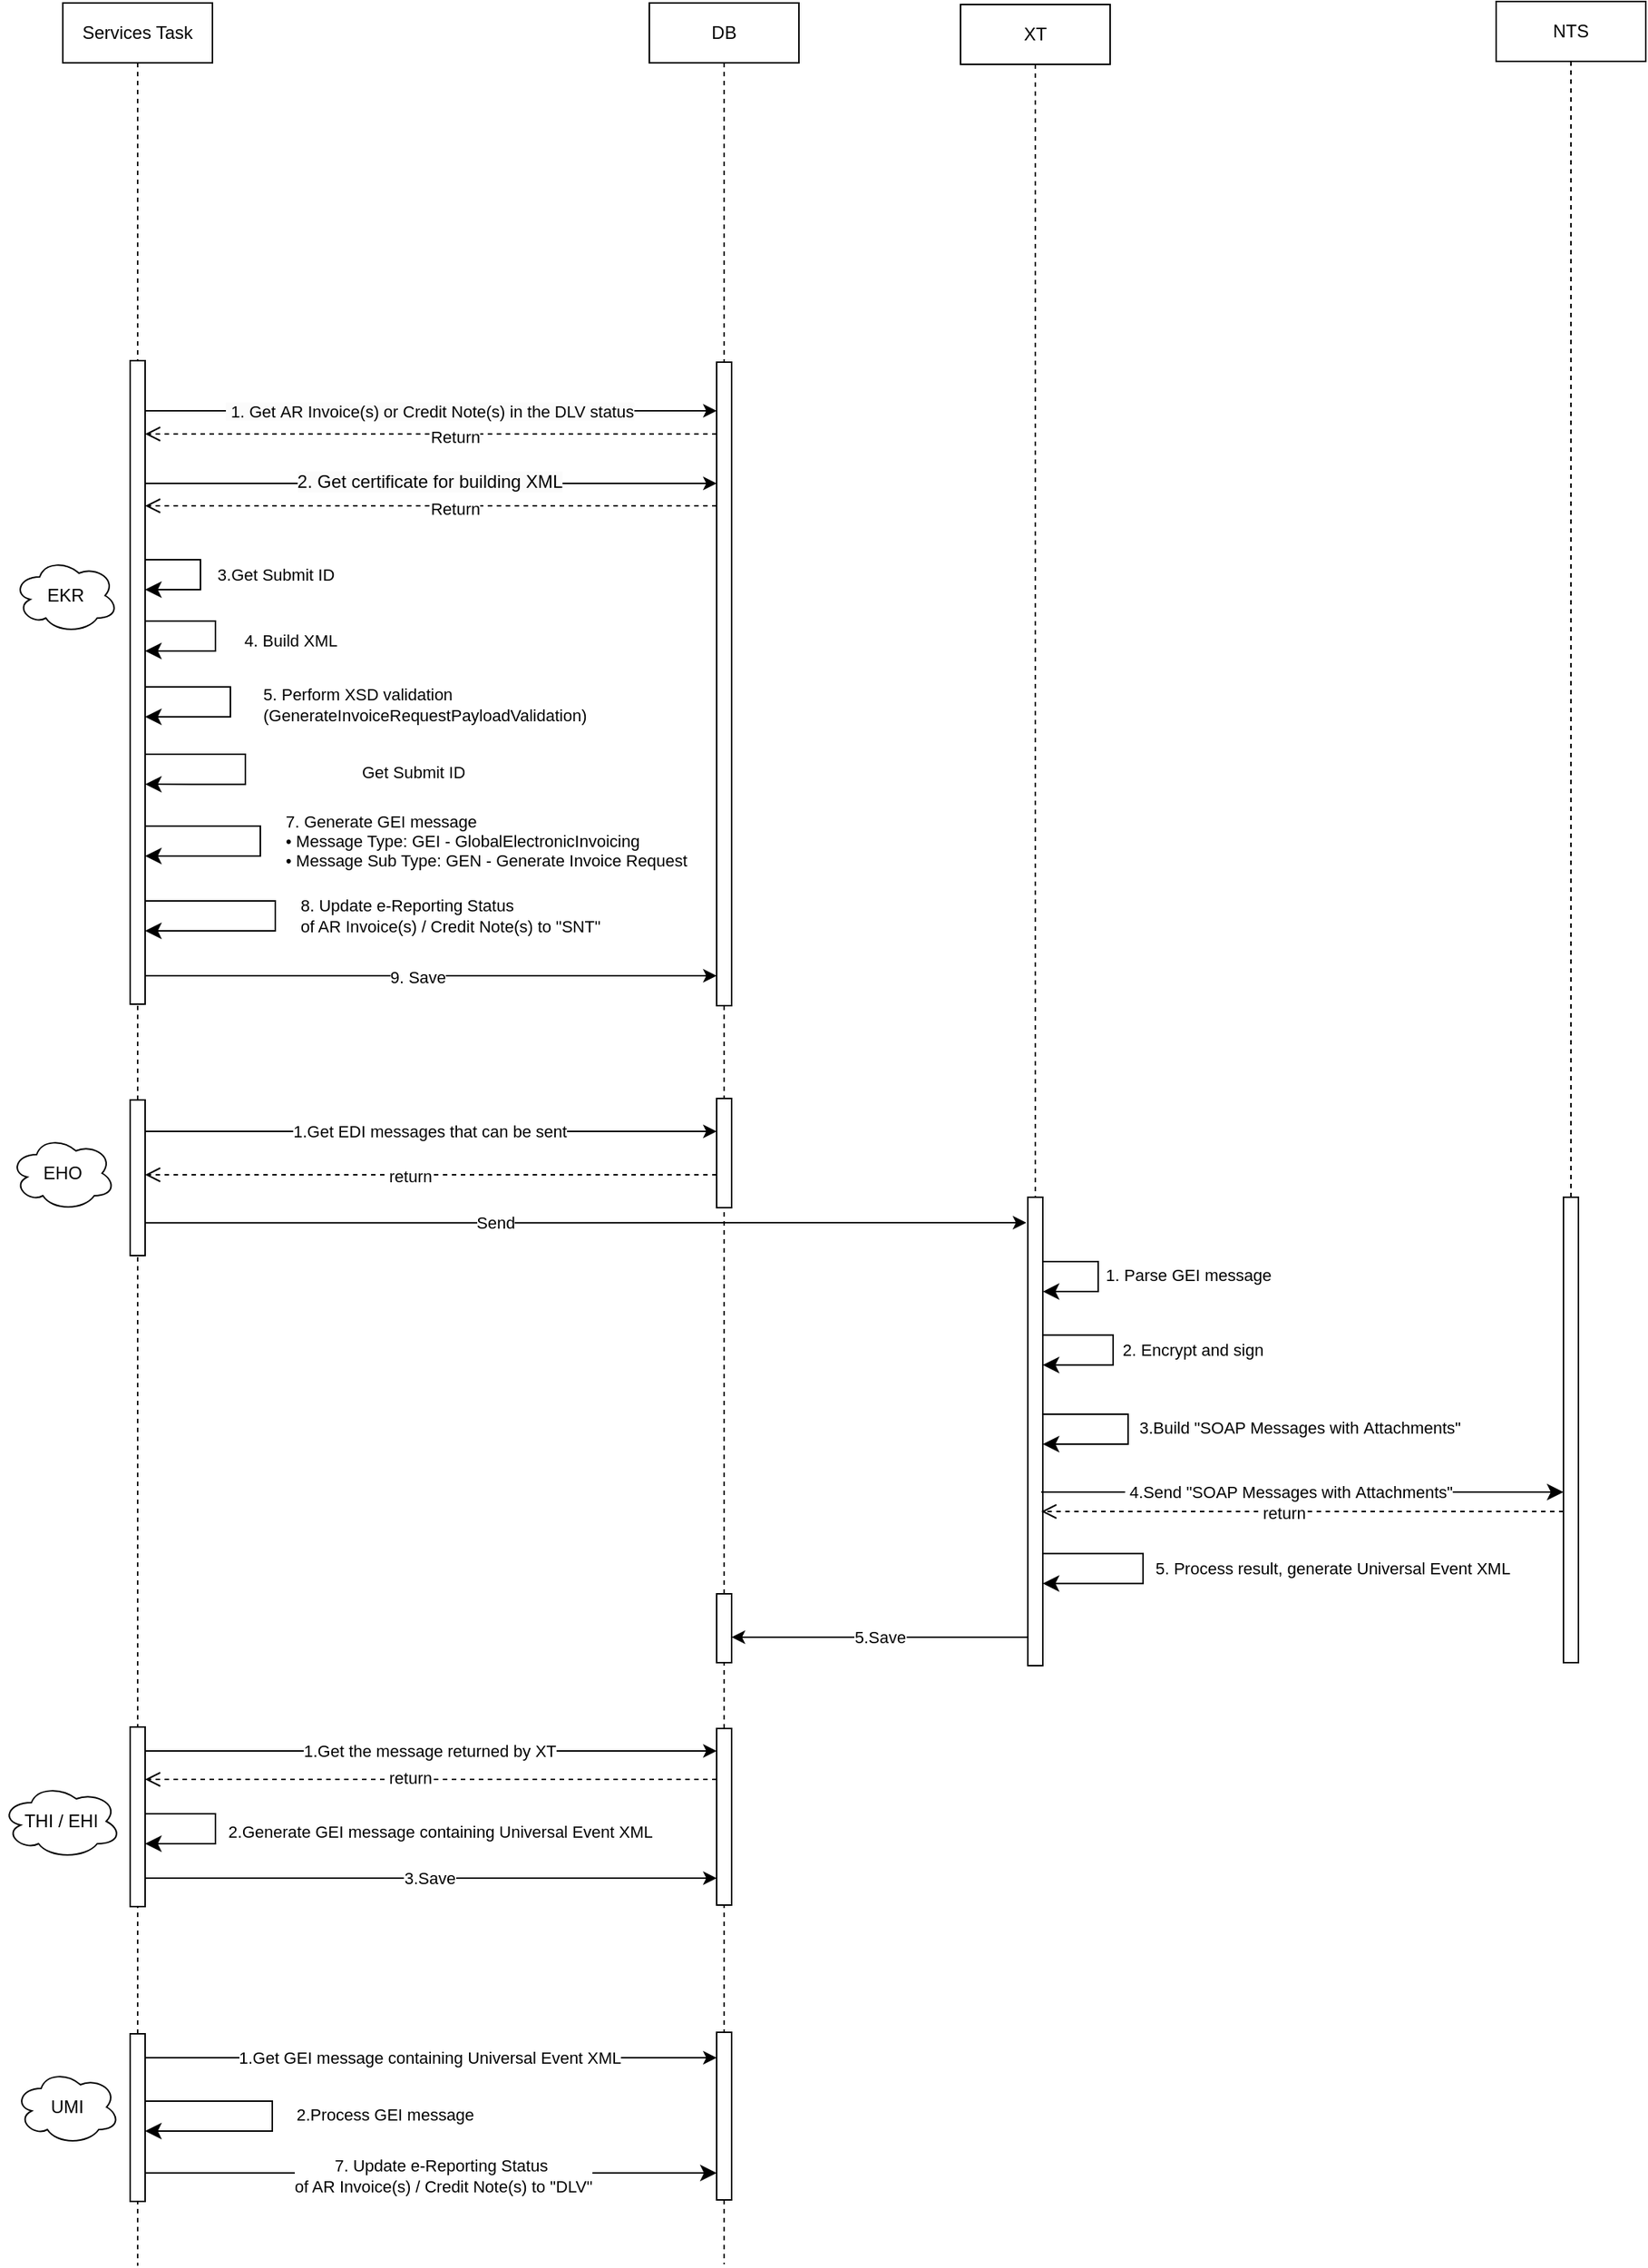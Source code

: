<mxfile version="21.4.0" type="github">
  <diagram name="第 1 页" id="0VNEV3cZI9pgAgIrMwue">
    <mxGraphModel dx="2058" dy="1060" grid="1" gridSize="10" guides="1" tooltips="1" connect="1" arrows="1" fold="1" page="1" pageScale="1" pageWidth="850" pageHeight="1100" math="0" shadow="0">
      <root>
        <mxCell id="0" />
        <mxCell id="1" parent="0" />
        <mxCell id="JGwdCnwKKmSO_XFoEcUz-68" value="" style="edgeStyle=elbowEdgeStyle;rounded=0;orthogonalLoop=1;jettySize=auto;html=1;elbow=vertical;curved=0;" edge="1" parent="1">
          <mxGeometry relative="1" as="geometry">
            <mxPoint x="523.0" y="823.154" as="sourcePoint" />
            <mxPoint x="1112" y="823.154" as="targetPoint" />
          </mxGeometry>
        </mxCell>
        <mxCell id="JGwdCnwKKmSO_XFoEcUz-69" value="Send" style="edgeLabel;html=1;align=center;verticalAlign=middle;resizable=0;points=[];" vertex="1" connectable="0" parent="JGwdCnwKKmSO_XFoEcUz-68">
          <mxGeometry x="-0.208" relative="1" as="geometry">
            <mxPoint as="offset" />
          </mxGeometry>
        </mxCell>
        <mxCell id="JGwdCnwKKmSO_XFoEcUz-70" value="Services Task" style="shape=umlLifeline;perimeter=lifelinePerimeter;whiteSpace=wrap;html=1;container=0;dropTarget=0;collapsible=0;recursiveResize=0;outlineConnect=0;portConstraint=eastwest;newEdgeStyle={&quot;edgeStyle&quot;:&quot;elbowEdgeStyle&quot;,&quot;elbow&quot;:&quot;vertical&quot;,&quot;curved&quot;:0,&quot;rounded&quot;:0};" vertex="1" parent="1">
          <mxGeometry x="468" y="8" width="100" height="1512" as="geometry" />
        </mxCell>
        <mxCell id="JGwdCnwKKmSO_XFoEcUz-71" value="" style="html=1;points=[];perimeter=orthogonalPerimeter;outlineConnect=0;targetShapes=umlLifeline;portConstraint=eastwest;newEdgeStyle={&quot;edgeStyle&quot;:&quot;elbowEdgeStyle&quot;,&quot;elbow&quot;:&quot;vertical&quot;,&quot;curved&quot;:0,&quot;rounded&quot;:0};" vertex="1" parent="JGwdCnwKKmSO_XFoEcUz-70">
          <mxGeometry x="45" y="239" width="10" height="430" as="geometry" />
        </mxCell>
        <mxCell id="JGwdCnwKKmSO_XFoEcUz-72" value="" style="html=1;points=[];perimeter=orthogonalPerimeter;outlineConnect=0;targetShapes=umlLifeline;portConstraint=eastwest;newEdgeStyle={&quot;edgeStyle&quot;:&quot;elbowEdgeStyle&quot;,&quot;elbow&quot;:&quot;vertical&quot;,&quot;curved&quot;:0,&quot;rounded&quot;:0};" vertex="1" parent="JGwdCnwKKmSO_XFoEcUz-70">
          <mxGeometry x="45" y="733" width="10" height="104" as="geometry" />
        </mxCell>
        <mxCell id="JGwdCnwKKmSO_XFoEcUz-73" value="" style="html=1;points=[];perimeter=orthogonalPerimeter;outlineConnect=0;targetShapes=umlLifeline;portConstraint=eastwest;newEdgeStyle={&quot;edgeStyle&quot;:&quot;elbowEdgeStyle&quot;,&quot;elbow&quot;:&quot;vertical&quot;,&quot;curved&quot;:0,&quot;rounded&quot;:0};" vertex="1" parent="JGwdCnwKKmSO_XFoEcUz-70">
          <mxGeometry x="45" y="1152" width="10" height="120" as="geometry" />
        </mxCell>
        <mxCell id="JGwdCnwKKmSO_XFoEcUz-74" value="" style="html=1;points=[];perimeter=orthogonalPerimeter;outlineConnect=0;targetShapes=umlLifeline;portConstraint=eastwest;newEdgeStyle={&quot;edgeStyle&quot;:&quot;elbowEdgeStyle&quot;,&quot;elbow&quot;:&quot;vertical&quot;,&quot;curved&quot;:0,&quot;rounded&quot;:0};" vertex="1" parent="JGwdCnwKKmSO_XFoEcUz-70">
          <mxGeometry x="45" y="1357" width="10" height="112" as="geometry" />
        </mxCell>
        <mxCell id="JGwdCnwKKmSO_XFoEcUz-75" value="4. Build&amp;nbsp;XML" style="edgeStyle=segmentEdgeStyle;endArrow=classic;html=1;curved=0;rounded=0;endSize=8;startSize=8;" edge="1" parent="JGwdCnwKKmSO_XFoEcUz-70">
          <mxGeometry x="0.047" y="50" width="50" height="50" relative="1" as="geometry">
            <mxPoint x="55" y="413" as="sourcePoint" />
            <mxPoint x="55" y="433" as="targetPoint" />
            <Array as="points">
              <mxPoint x="102" y="413" />
              <mxPoint x="102" y="433" />
            </Array>
            <mxPoint as="offset" />
          </mxGeometry>
        </mxCell>
        <mxCell id="JGwdCnwKKmSO_XFoEcUz-76" value="&lt;span style=&quot;color: rgb(0, 0, 0); font-family: Helvetica; font-size: 11px; font-style: normal; font-variant-ligatures: normal; font-variant-caps: normal; font-weight: 400; letter-spacing: normal; orphans: 2; text-align: center; text-indent: 0px; text-transform: none; widows: 2; word-spacing: 0px; -webkit-text-stroke-width: 0px; background-color: rgb(255, 255, 255); text-decoration-thickness: initial; text-decoration-style: initial; text-decoration-color: initial; float: none; display: inline !important;&quot;&gt;3.&lt;/span&gt;Get Submit ID" style="edgeStyle=segmentEdgeStyle;endArrow=classic;html=1;curved=0;rounded=0;endSize=8;startSize=8;" edge="1" parent="JGwdCnwKKmSO_XFoEcUz-70">
          <mxGeometry y="50" width="50" height="50" relative="1" as="geometry">
            <mxPoint x="55" y="372" as="sourcePoint" />
            <mxPoint x="55" y="392" as="targetPoint" />
            <Array as="points">
              <mxPoint x="92" y="372" />
              <mxPoint x="92" y="392" />
            </Array>
            <mxPoint as="offset" />
          </mxGeometry>
        </mxCell>
        <mxCell id="JGwdCnwKKmSO_XFoEcUz-77" value="5. Perform XSD validation&lt;br&gt;(GenerateInvoiceRequestPayloadValidation)" style="edgeStyle=segmentEdgeStyle;endArrow=classic;html=1;curved=0;rounded=0;endSize=8;startSize=8;align=left;" edge="1" parent="JGwdCnwKKmSO_XFoEcUz-70">
          <mxGeometry x="0.045" y="20" width="50" height="50" relative="1" as="geometry">
            <mxPoint x="55" y="457" as="sourcePoint" />
            <mxPoint x="55" y="477" as="targetPoint" />
            <Array as="points">
              <mxPoint x="112" y="457" />
              <mxPoint x="112" y="477" />
            </Array>
            <mxPoint y="-1" as="offset" />
          </mxGeometry>
        </mxCell>
        <mxCell id="JGwdCnwKKmSO_XFoEcUz-78" value="2.Process GEI message" style="edgeStyle=segmentEdgeStyle;endArrow=classic;html=1;curved=0;rounded=0;endSize=8;startSize=8;exitX=1;exitY=0.163;exitDx=0;exitDy=0;exitPerimeter=0;" edge="1" parent="JGwdCnwKKmSO_XFoEcUz-70">
          <mxGeometry x="0.037" y="75" width="50" height="50" relative="1" as="geometry">
            <mxPoint x="55" y="1409.3" as="sourcePoint" />
            <mxPoint x="55" y="1422.0" as="targetPoint" />
            <Array as="points">
              <mxPoint x="140" y="1402" />
              <mxPoint x="140" y="1422" />
            </Array>
            <mxPoint y="-1" as="offset" />
          </mxGeometry>
        </mxCell>
        <mxCell id="JGwdCnwKKmSO_XFoEcUz-79" value="2.Generate GEI message containing&amp;nbsp;Universal Event XML" style="edgeStyle=segmentEdgeStyle;endArrow=classic;html=1;curved=0;rounded=0;endSize=8;startSize=8;" edge="1" parent="JGwdCnwKKmSO_XFoEcUz-70">
          <mxGeometry x="0.035" y="150" width="50" height="50" relative="1" as="geometry">
            <mxPoint x="55" y="1210.0" as="sourcePoint" />
            <mxPoint x="55" y="1230.0" as="targetPoint" />
            <Array as="points">
              <mxPoint x="102" y="1210" />
              <mxPoint x="102" y="1230" />
            </Array>
            <mxPoint as="offset" />
          </mxGeometry>
        </mxCell>
        <mxCell id="JGwdCnwKKmSO_XFoEcUz-80" value="Get Submit ID" style="edgeStyle=segmentEdgeStyle;endArrow=classic;html=1;curved=0;rounded=0;endSize=8;startSize=8;" edge="1" parent="JGwdCnwKKmSO_XFoEcUz-70">
          <mxGeometry x="0.028" y="112" width="50" height="50" relative="1" as="geometry">
            <mxPoint x="55" y="502" as="sourcePoint" />
            <mxPoint x="55" y="522.053" as="targetPoint" />
            <Array as="points">
              <mxPoint x="122" y="502" />
              <mxPoint x="122" y="522" />
            </Array>
            <mxPoint as="offset" />
          </mxGeometry>
        </mxCell>
        <mxCell id="JGwdCnwKKmSO_XFoEcUz-81" value="7.&amp;nbsp;Generate GEI message&lt;div style=&quot;border-color: var(--border-color);&quot;&gt;• Message Type: GEI - GlobalElectronicInvoicing&lt;/div&gt;&lt;div style=&quot;border-color: var(--border-color);&quot;&gt;• Message Sub Type: GEN - Generate Invoice Request&lt;/div&gt;" style="edgeStyle=segmentEdgeStyle;endArrow=classic;html=1;curved=0;rounded=0;endSize=8;startSize=8;align=left;" edge="1" parent="JGwdCnwKKmSO_XFoEcUz-70">
          <mxGeometry x="-0.001" y="15" width="50" height="50" relative="1" as="geometry">
            <mxPoint x="55" y="550" as="sourcePoint" />
            <mxPoint x="55" y="570" as="targetPoint" />
            <Array as="points">
              <mxPoint x="132" y="550" />
              <mxPoint x="132" y="570" />
            </Array>
            <mxPoint as="offset" />
          </mxGeometry>
        </mxCell>
        <mxCell id="JGwdCnwKKmSO_XFoEcUz-82" value="8. Update e-Reporting Status&amp;nbsp;&lt;br&gt;&lt;span style=&quot;text-align: center;&quot;&gt;of AR Invoice(s) / Credit Note(s)&amp;nbsp;&lt;/span&gt;&lt;span style=&quot;text-align: center;&quot;&gt;to &quot;SNT&quot;&lt;/span&gt;" style="edgeStyle=segmentEdgeStyle;endArrow=classic;html=1;curved=0;rounded=0;endSize=8;startSize=8;align=left;" edge="1" parent="JGwdCnwKKmSO_XFoEcUz-70">
          <mxGeometry x="-0.001" y="15" width="50" height="50" relative="1" as="geometry">
            <mxPoint x="55" y="600" as="sourcePoint" />
            <mxPoint x="55" y="620" as="targetPoint" />
            <Array as="points">
              <mxPoint x="142" y="600" />
              <mxPoint x="142" y="620" />
            </Array>
            <mxPoint as="offset" />
          </mxGeometry>
        </mxCell>
        <mxCell id="JGwdCnwKKmSO_XFoEcUz-86" value="DB" style="shape=umlLifeline;perimeter=lifelinePerimeter;whiteSpace=wrap;html=1;container=0;dropTarget=0;collapsible=0;recursiveResize=0;outlineConnect=0;portConstraint=eastwest;newEdgeStyle={&quot;edgeStyle&quot;:&quot;elbowEdgeStyle&quot;,&quot;elbow&quot;:&quot;vertical&quot;,&quot;curved&quot;:0,&quot;rounded&quot;:0};" vertex="1" parent="1">
          <mxGeometry x="860" y="8" width="100" height="1511" as="geometry" />
        </mxCell>
        <mxCell id="JGwdCnwKKmSO_XFoEcUz-88" value="" style="html=1;points=[];perimeter=orthogonalPerimeter;outlineConnect=0;targetShapes=umlLifeline;portConstraint=eastwest;newEdgeStyle={&quot;edgeStyle&quot;:&quot;elbowEdgeStyle&quot;,&quot;elbow&quot;:&quot;vertical&quot;,&quot;curved&quot;:0,&quot;rounded&quot;:0};" vertex="1" parent="JGwdCnwKKmSO_XFoEcUz-86">
          <mxGeometry x="45" y="732" width="10" height="73" as="geometry" />
        </mxCell>
        <mxCell id="JGwdCnwKKmSO_XFoEcUz-89" value="" style="html=1;points=[];perimeter=orthogonalPerimeter;outlineConnect=0;targetShapes=umlLifeline;portConstraint=eastwest;newEdgeStyle={&quot;edgeStyle&quot;:&quot;elbowEdgeStyle&quot;,&quot;elbow&quot;:&quot;vertical&quot;,&quot;curved&quot;:0,&quot;rounded&quot;:0};" vertex="1" parent="JGwdCnwKKmSO_XFoEcUz-86">
          <mxGeometry x="45" y="1153" width="10" height="118" as="geometry" />
        </mxCell>
        <mxCell id="JGwdCnwKKmSO_XFoEcUz-90" value="" style="html=1;points=[];perimeter=orthogonalPerimeter;outlineConnect=0;targetShapes=umlLifeline;portConstraint=eastwest;newEdgeStyle={&quot;edgeStyle&quot;:&quot;elbowEdgeStyle&quot;,&quot;elbow&quot;:&quot;vertical&quot;,&quot;curved&quot;:0,&quot;rounded&quot;:0};" vertex="1" parent="JGwdCnwKKmSO_XFoEcUz-86">
          <mxGeometry x="45" y="1356" width="10" height="112" as="geometry" />
        </mxCell>
        <mxCell id="JGwdCnwKKmSO_XFoEcUz-91" value="" style="html=1;points=[];perimeter=orthogonalPerimeter;outlineConnect=0;targetShapes=umlLifeline;portConstraint=eastwest;newEdgeStyle={&quot;edgeStyle&quot;:&quot;elbowEdgeStyle&quot;,&quot;elbow&quot;:&quot;vertical&quot;,&quot;curved&quot;:0,&quot;rounded&quot;:0};" vertex="1" parent="JGwdCnwKKmSO_XFoEcUz-86">
          <mxGeometry x="45" y="1063" width="10" height="46" as="geometry" />
        </mxCell>
        <mxCell id="JGwdCnwKKmSO_XFoEcUz-92" value="" style="html=1;points=[];perimeter=orthogonalPerimeter;outlineConnect=0;targetShapes=umlLifeline;portConstraint=eastwest;newEdgeStyle={&quot;edgeStyle&quot;:&quot;elbowEdgeStyle&quot;,&quot;elbow&quot;:&quot;vertical&quot;,&quot;curved&quot;:0,&quot;rounded&quot;:0};" vertex="1" parent="JGwdCnwKKmSO_XFoEcUz-86">
          <mxGeometry x="45" y="240" width="10" height="430" as="geometry" />
        </mxCell>
        <mxCell id="JGwdCnwKKmSO_XFoEcUz-93" value="NTS" style="shape=umlLifeline;perimeter=lifelinePerimeter;whiteSpace=wrap;html=1;container=0;dropTarget=0;collapsible=0;recursiveResize=0;outlineConnect=0;portConstraint=eastwest;newEdgeStyle={&quot;edgeStyle&quot;:&quot;elbowEdgeStyle&quot;,&quot;elbow&quot;:&quot;vertical&quot;,&quot;curved&quot;:0,&quot;rounded&quot;:0};" vertex="1" parent="1">
          <mxGeometry x="1426" y="7" width="100" height="1110" as="geometry" />
        </mxCell>
        <mxCell id="JGwdCnwKKmSO_XFoEcUz-94" value="" style="html=1;points=[];perimeter=orthogonalPerimeter;outlineConnect=0;targetShapes=umlLifeline;portConstraint=eastwest;newEdgeStyle={&quot;edgeStyle&quot;:&quot;elbowEdgeStyle&quot;,&quot;elbow&quot;:&quot;vertical&quot;,&quot;curved&quot;:0,&quot;rounded&quot;:0};" vertex="1" parent="JGwdCnwKKmSO_XFoEcUz-93">
          <mxGeometry x="45" y="799" width="10" height="311" as="geometry" />
        </mxCell>
        <mxCell id="JGwdCnwKKmSO_XFoEcUz-95" value="XT" style="shape=umlLifeline;perimeter=lifelinePerimeter;whiteSpace=wrap;html=1;container=0;dropTarget=0;collapsible=0;recursiveResize=0;outlineConnect=0;portConstraint=eastwest;newEdgeStyle={&quot;edgeStyle&quot;:&quot;elbowEdgeStyle&quot;,&quot;elbow&quot;:&quot;vertical&quot;,&quot;curved&quot;:0,&quot;rounded&quot;:0};" vertex="1" parent="1">
          <mxGeometry x="1068" y="9" width="100" height="1110" as="geometry" />
        </mxCell>
        <mxCell id="JGwdCnwKKmSO_XFoEcUz-96" value="" style="html=1;points=[];perimeter=orthogonalPerimeter;outlineConnect=0;targetShapes=umlLifeline;portConstraint=eastwest;newEdgeStyle={&quot;edgeStyle&quot;:&quot;elbowEdgeStyle&quot;,&quot;elbow&quot;:&quot;vertical&quot;,&quot;curved&quot;:0,&quot;rounded&quot;:0};" vertex="1" parent="JGwdCnwKKmSO_XFoEcUz-95">
          <mxGeometry x="45" y="797" width="10" height="313" as="geometry" />
        </mxCell>
        <mxCell id="JGwdCnwKKmSO_XFoEcUz-97" value="2. Encrypt and sign" style="edgeStyle=segmentEdgeStyle;endArrow=classic;html=1;curved=0;rounded=0;endSize=8;startSize=8;" edge="1" parent="JGwdCnwKKmSO_XFoEcUz-95">
          <mxGeometry y="53" width="50" height="50" relative="1" as="geometry">
            <mxPoint x="55" y="889.077" as="sourcePoint" />
            <mxPoint x="55" y="909.077" as="targetPoint" />
            <Array as="points">
              <mxPoint x="102" y="889" />
              <mxPoint x="102" y="909" />
            </Array>
            <mxPoint as="offset" />
          </mxGeometry>
        </mxCell>
        <mxCell id="JGwdCnwKKmSO_XFoEcUz-98" value="&amp;nbsp;3.Build &quot;SOAP Messages with&amp;nbsp;Attachments&quot;" style="edgeStyle=segmentEdgeStyle;endArrow=classic;html=1;curved=0;rounded=0;endSize=8;startSize=8;" edge="1" parent="JGwdCnwKKmSO_XFoEcUz-95">
          <mxGeometry x="-0.023" y="113" width="50" height="50" relative="1" as="geometry">
            <mxPoint x="55" y="942" as="sourcePoint" />
            <mxPoint x="55" y="962" as="targetPoint" />
            <Array as="points">
              <mxPoint x="112" y="942" />
              <mxPoint x="112" y="962" />
            </Array>
            <mxPoint as="offset" />
          </mxGeometry>
        </mxCell>
        <mxCell id="JGwdCnwKKmSO_XFoEcUz-99" value="5. Process result, generate&amp;nbsp;Universal Event XML&amp;nbsp;" style="edgeStyle=segmentEdgeStyle;endArrow=classic;html=1;curved=0;rounded=0;endSize=8;startSize=8;" edge="1" parent="JGwdCnwKKmSO_XFoEcUz-95">
          <mxGeometry x="-0.001" y="128" width="50" height="50" relative="1" as="geometry">
            <mxPoint x="55" y="1035.077" as="sourcePoint" />
            <mxPoint x="55" y="1055.077" as="targetPoint" />
            <Array as="points">
              <mxPoint x="122" y="1035" />
              <mxPoint x="122" y="1055" />
            </Array>
            <mxPoint as="offset" />
          </mxGeometry>
        </mxCell>
        <mxCell id="JGwdCnwKKmSO_XFoEcUz-100" value="1. Parse GEI message" style="edgeStyle=segmentEdgeStyle;endArrow=classic;html=1;curved=0;rounded=0;endSize=8;startSize=8;" edge="1" parent="JGwdCnwKKmSO_XFoEcUz-95">
          <mxGeometry x="-0.021" y="60" width="50" height="50" relative="1" as="geometry">
            <mxPoint x="55.0" y="840.03" as="sourcePoint" />
            <mxPoint x="55.0" y="860.03" as="targetPoint" />
            <Array as="points">
              <mxPoint x="92" y="840" />
              <mxPoint x="92" y="860" />
            </Array>
            <mxPoint as="offset" />
          </mxGeometry>
        </mxCell>
        <mxCell id="JGwdCnwKKmSO_XFoEcUz-105" value="EKR" style="ellipse;shape=cloud;whiteSpace=wrap;html=1;" vertex="1" parent="1">
          <mxGeometry x="435" y="379" width="70" height="50" as="geometry" />
        </mxCell>
        <mxCell id="JGwdCnwKKmSO_XFoEcUz-106" value="EHO" style="ellipse;shape=cloud;whiteSpace=wrap;html=1;" vertex="1" parent="1">
          <mxGeometry x="433" y="765" width="70" height="50" as="geometry" />
        </mxCell>
        <mxCell id="JGwdCnwKKmSO_XFoEcUz-107" value="THI / EHI" style="ellipse;shape=cloud;whiteSpace=wrap;html=1;" vertex="1" parent="1">
          <mxGeometry x="427" y="1198" width="80" height="50" as="geometry" />
        </mxCell>
        <mxCell id="JGwdCnwKKmSO_XFoEcUz-108" value="UMI" style="ellipse;shape=cloud;whiteSpace=wrap;html=1;" vertex="1" parent="1">
          <mxGeometry x="436" y="1389" width="70" height="50" as="geometry" />
        </mxCell>
        <mxCell id="JGwdCnwKKmSO_XFoEcUz-109" value="" style="edgeStyle=elbowEdgeStyle;rounded=0;orthogonalLoop=1;jettySize=auto;html=1;elbow=vertical;curved=0;" edge="1" parent="1">
          <mxGeometry x="0.121" y="10" relative="1" as="geometry">
            <mxPoint x="523" y="329" as="sourcePoint" />
            <mxPoint x="905" y="329" as="targetPoint" />
            <Array as="points">
              <mxPoint x="849" y="329" />
              <mxPoint x="559" y="349" />
              <mxPoint x="819" y="359" />
              <mxPoint x="679" y="379" />
              <mxPoint x="779" y="479" />
              <mxPoint x="819" y="499" />
              <mxPoint x="839" y="409" />
              <mxPoint x="819" y="429" />
              <mxPoint x="854" y="369" />
              <mxPoint x="814" y="359" />
              <mxPoint x="614" y="309" />
              <mxPoint x="644" y="299" />
            </Array>
            <mxPoint as="offset" />
          </mxGeometry>
        </mxCell>
        <mxCell id="JGwdCnwKKmSO_XFoEcUz-110" value="&lt;span style=&quot;color: rgb(0, 0, 0); font-family: Helvetica; font-size: 12px; font-style: normal; font-variant-ligatures: normal; font-variant-caps: normal; font-weight: 400; letter-spacing: normal; orphans: 2; text-align: center; text-indent: 0px; text-transform: none; widows: 2; word-spacing: 0px; -webkit-text-stroke-width: 0px; background-color: rgb(251, 251, 251); text-decoration-thickness: initial; text-decoration-style: initial; text-decoration-color: initial; float: none; display: inline !important;&quot;&gt;2. Get certificate&amp;nbsp;for building XML&lt;br&gt;&lt;/span&gt;" style="edgeLabel;html=1;align=center;verticalAlign=middle;resizable=0;points=[];" vertex="1" connectable="0" parent="JGwdCnwKKmSO_XFoEcUz-109">
          <mxGeometry x="-0.042" y="1" relative="1" as="geometry">
            <mxPoint x="7" as="offset" />
          </mxGeometry>
        </mxCell>
        <mxCell id="JGwdCnwKKmSO_XFoEcUz-111" value="" style="html=1;verticalAlign=bottom;endArrow=open;dashed=1;endSize=8;edgeStyle=elbowEdgeStyle;elbow=vertical;curved=0;rounded=0;" edge="1" parent="1">
          <mxGeometry x="0.015" y="4" relative="1" as="geometry">
            <mxPoint x="905" y="344" as="sourcePoint" />
            <mxPoint x="523" y="344" as="targetPoint" />
            <Array as="points">
              <mxPoint x="760" y="344" />
            </Array>
            <mxPoint as="offset" />
          </mxGeometry>
        </mxCell>
        <mxCell id="JGwdCnwKKmSO_XFoEcUz-112" value="Return" style="edgeLabel;html=1;align=center;verticalAlign=middle;resizable=0;points=[];" vertex="1" connectable="0" parent="JGwdCnwKKmSO_XFoEcUz-111">
          <mxGeometry x="-0.079" y="2" relative="1" as="geometry">
            <mxPoint x="1" as="offset" />
          </mxGeometry>
        </mxCell>
        <mxCell id="JGwdCnwKKmSO_XFoEcUz-113" value="" style="edgeStyle=elbowEdgeStyle;rounded=0;orthogonalLoop=1;jettySize=auto;html=1;elbow=vertical;curved=0;" edge="1" parent="1" source="JGwdCnwKKmSO_XFoEcUz-72" target="JGwdCnwKKmSO_XFoEcUz-88">
          <mxGeometry x="0.121" y="10" relative="1" as="geometry">
            <mxPoint x="523.0" y="762" as="sourcePoint" />
            <mxPoint x="873.0" y="762" as="targetPoint" />
            <Array as="points">
              <mxPoint x="839" y="762" />
            </Array>
            <mxPoint as="offset" />
          </mxGeometry>
        </mxCell>
        <mxCell id="JGwdCnwKKmSO_XFoEcUz-114" value="1.Get EDI messages that can be sent" style="edgeLabel;html=1;align=center;verticalAlign=middle;resizable=0;points=[];" vertex="1" connectable="0" parent="JGwdCnwKKmSO_XFoEcUz-113">
          <mxGeometry x="-0.042" y="1" relative="1" as="geometry">
            <mxPoint x="7" y="1" as="offset" />
          </mxGeometry>
        </mxCell>
        <mxCell id="JGwdCnwKKmSO_XFoEcUz-117" value="" style="html=1;verticalAlign=bottom;endArrow=open;dashed=1;endSize=8;edgeStyle=elbowEdgeStyle;elbow=vertical;curved=0;rounded=0;" edge="1" parent="1" source="JGwdCnwKKmSO_XFoEcUz-88" target="JGwdCnwKKmSO_XFoEcUz-72">
          <mxGeometry x="-0.108" y="-15" relative="1" as="geometry">
            <mxPoint x="884" y="791" as="sourcePoint" />
            <mxPoint x="529" y="791" as="targetPoint" />
            <mxPoint as="offset" />
            <Array as="points">
              <mxPoint x="790" y="791" />
              <mxPoint x="880" y="855" />
            </Array>
          </mxGeometry>
        </mxCell>
        <mxCell id="JGwdCnwKKmSO_XFoEcUz-118" value="return" style="edgeLabel;html=1;align=center;verticalAlign=middle;resizable=0;points=[];" vertex="1" connectable="0" parent="JGwdCnwKKmSO_XFoEcUz-117">
          <mxGeometry x="0.073" y="1" relative="1" as="geometry">
            <mxPoint as="offset" />
          </mxGeometry>
        </mxCell>
        <mxCell id="JGwdCnwKKmSO_XFoEcUz-119" value="" style="edgeStyle=elbowEdgeStyle;rounded=0;orthogonalLoop=1;jettySize=auto;html=1;elbow=vertical;curved=0;" edge="1" parent="1" source="JGwdCnwKKmSO_XFoEcUz-73" target="JGwdCnwKKmSO_XFoEcUz-89">
          <mxGeometry x="0.121" y="10" relative="1" as="geometry">
            <mxPoint x="529" y="1176" as="sourcePoint" />
            <mxPoint x="875" y="1176" as="targetPoint" />
            <Array as="points">
              <mxPoint x="709" y="1176" />
            </Array>
            <mxPoint as="offset" />
          </mxGeometry>
        </mxCell>
        <mxCell id="JGwdCnwKKmSO_XFoEcUz-120" value="1.Get the message returned by XT" style="edgeLabel;html=1;align=center;verticalAlign=middle;resizable=0;points=[];" vertex="1" connectable="0" parent="JGwdCnwKKmSO_XFoEcUz-119">
          <mxGeometry x="-0.042" y="1" relative="1" as="geometry">
            <mxPoint x="7" y="1" as="offset" />
          </mxGeometry>
        </mxCell>
        <mxCell id="JGwdCnwKKmSO_XFoEcUz-121" value="" style="html=1;verticalAlign=bottom;endArrow=open;dashed=1;endSize=8;edgeStyle=elbowEdgeStyle;elbow=vertical;curved=0;rounded=0;" edge="1" parent="1">
          <mxGeometry x="-0.108" y="-15" relative="1" as="geometry">
            <mxPoint x="1471" y="1016" as="sourcePoint" />
            <mxPoint x="1122" y="1016" as="targetPoint" />
            <mxPoint as="offset" />
            <Array as="points">
              <mxPoint x="1299" y="1016" />
            </Array>
          </mxGeometry>
        </mxCell>
        <mxCell id="JGwdCnwKKmSO_XFoEcUz-122" value="return" style="edgeLabel;html=1;align=center;verticalAlign=middle;resizable=0;points=[];" vertex="1" connectable="0" parent="JGwdCnwKKmSO_XFoEcUz-121">
          <mxGeometry x="0.073" y="1" relative="1" as="geometry">
            <mxPoint as="offset" />
          </mxGeometry>
        </mxCell>
        <mxCell id="JGwdCnwKKmSO_XFoEcUz-123" value="&amp;nbsp;4.Send &quot;SOAP Messages with&amp;nbsp;Attachments&quot;" style="edgeStyle=segmentEdgeStyle;endArrow=classic;html=1;curved=0;rounded=0;endSize=8;startSize=8;" edge="1" parent="1">
          <mxGeometry x="-0.057" width="50" height="50" relative="1" as="geometry">
            <mxPoint x="1122" y="1003.0" as="sourcePoint" />
            <mxPoint x="1471" y="1003.0" as="targetPoint" />
            <Array as="points" />
            <mxPoint as="offset" />
          </mxGeometry>
        </mxCell>
        <mxCell id="JGwdCnwKKmSO_XFoEcUz-124" value="5.Save" style="edgeStyle=elbowEdgeStyle;rounded=0;orthogonalLoop=1;jettySize=auto;html=1;elbow=vertical;curved=0;" edge="1" parent="1" source="JGwdCnwKKmSO_XFoEcUz-96" target="JGwdCnwKKmSO_XFoEcUz-91">
          <mxGeometry relative="1" as="geometry">
            <mxPoint x="1112" y="1090" as="sourcePoint" />
            <mxPoint x="883" y="1090.0" as="targetPoint" />
            <Array as="points">
              <mxPoint x="950" y="1100" />
              <mxPoint x="1019" y="1155" />
            </Array>
          </mxGeometry>
        </mxCell>
        <mxCell id="JGwdCnwKKmSO_XFoEcUz-125" value="" style="html=1;verticalAlign=bottom;endArrow=open;dashed=1;endSize=8;edgeStyle=elbowEdgeStyle;elbow=vertical;curved=0;rounded=0;" edge="1" parent="1" source="JGwdCnwKKmSO_XFoEcUz-89" target="JGwdCnwKKmSO_XFoEcUz-73">
          <mxGeometry x="-0.108" y="-15" relative="1" as="geometry">
            <mxPoint x="875" y="1195" as="sourcePoint" />
            <mxPoint x="529" y="1195" as="targetPoint" />
            <mxPoint as="offset" />
            <Array as="points">
              <mxPoint x="819" y="1195" />
              <mxPoint x="879" y="1185" />
            </Array>
          </mxGeometry>
        </mxCell>
        <mxCell id="JGwdCnwKKmSO_XFoEcUz-126" value="return" style="edgeLabel;html=1;align=center;verticalAlign=middle;resizable=0;points=[];" vertex="1" connectable="0" parent="JGwdCnwKKmSO_XFoEcUz-125">
          <mxGeometry x="0.073" y="1" relative="1" as="geometry">
            <mxPoint y="-2" as="offset" />
          </mxGeometry>
        </mxCell>
        <mxCell id="JGwdCnwKKmSO_XFoEcUz-127" value="" style="edgeStyle=segmentEdgeStyle;endArrow=classic;html=1;curved=0;rounded=0;endSize=8;startSize=8;" edge="1" parent="1" target="JGwdCnwKKmSO_XFoEcUz-90">
          <mxGeometry x="-0.078" y="-3" width="50" height="50" relative="1" as="geometry">
            <mxPoint x="523" y="1458" as="sourcePoint" />
            <mxPoint x="873" y="1458" as="targetPoint" />
            <Array as="points" />
            <mxPoint as="offset" />
          </mxGeometry>
        </mxCell>
        <mxCell id="JGwdCnwKKmSO_XFoEcUz-128" value="7. Update e-Reporting Status&amp;nbsp;&lt;br style=&quot;border-color: var(--border-color); text-align: left;&quot;&gt;&lt;span style=&quot;border-color: var(--border-color);&quot;&gt;of AR Invoice(s) / Credit Note(s)&amp;nbsp;&lt;/span&gt;&lt;span style=&quot;border-color: var(--border-color);&quot;&gt;to &quot;DLV&quot;&lt;/span&gt;" style="edgeLabel;html=1;align=center;verticalAlign=middle;resizable=0;points=[];" vertex="1" connectable="0" parent="JGwdCnwKKmSO_XFoEcUz-127">
          <mxGeometry x="-0.097" y="-4" relative="1" as="geometry">
            <mxPoint x="26" y="-2" as="offset" />
          </mxGeometry>
        </mxCell>
        <mxCell id="JGwdCnwKKmSO_XFoEcUz-129" value="" style="edgeStyle=elbowEdgeStyle;rounded=0;orthogonalLoop=1;jettySize=auto;html=1;elbow=vertical;curved=0;" edge="1" parent="1" source="JGwdCnwKKmSO_XFoEcUz-74" target="JGwdCnwKKmSO_XFoEcUz-90">
          <mxGeometry x="0.121" y="10" relative="1" as="geometry">
            <mxPoint x="538" y="1379.38" as="sourcePoint" />
            <mxPoint x="884" y="1379.38" as="targetPoint" />
            <Array as="points">
              <mxPoint x="790" y="1381" />
              <mxPoint x="728" y="1269.38" />
            </Array>
            <mxPoint as="offset" />
          </mxGeometry>
        </mxCell>
        <mxCell id="JGwdCnwKKmSO_XFoEcUz-130" value="1.Get GEI&amp;nbsp;message containing&amp;nbsp;Universal Event XML" style="edgeLabel;html=1;align=center;verticalAlign=middle;resizable=0;points=[];" vertex="1" connectable="0" parent="JGwdCnwKKmSO_XFoEcUz-129">
          <mxGeometry x="-0.042" y="1" relative="1" as="geometry">
            <mxPoint x="7" y="1" as="offset" />
          </mxGeometry>
        </mxCell>
        <mxCell id="JGwdCnwKKmSO_XFoEcUz-131" value="" style="edgeStyle=elbowEdgeStyle;rounded=0;orthogonalLoop=1;jettySize=auto;html=1;elbow=vertical;curved=0;" edge="1" parent="1" source="JGwdCnwKKmSO_XFoEcUz-73" target="JGwdCnwKKmSO_XFoEcUz-89">
          <mxGeometry x="0.121" y="10" relative="1" as="geometry">
            <mxPoint x="530" y="1260" as="sourcePoint" />
            <mxPoint x="884" y="1259" as="targetPoint" />
            <Array as="points">
              <mxPoint x="660" y="1261" />
              <mxPoint x="589" y="1311" />
              <mxPoint x="529" y="1311" />
            </Array>
            <mxPoint as="offset" />
          </mxGeometry>
        </mxCell>
        <mxCell id="JGwdCnwKKmSO_XFoEcUz-132" value="3.Save" style="edgeLabel;html=1;align=center;verticalAlign=middle;resizable=0;points=[];" vertex="1" connectable="0" parent="JGwdCnwKKmSO_XFoEcUz-131">
          <mxGeometry x="-0.042" y="1" relative="1" as="geometry">
            <mxPoint x="7" y="1" as="offset" />
          </mxGeometry>
        </mxCell>
        <mxCell id="JGwdCnwKKmSO_XFoEcUz-133" value="" style="edgeStyle=elbowEdgeStyle;rounded=0;orthogonalLoop=1;jettySize=auto;html=1;elbow=vertical;curved=0;" edge="1" parent="1">
          <mxGeometry relative="1" as="geometry">
            <mxPoint x="523" y="658" as="sourcePoint" />
            <mxPoint x="905" y="658" as="targetPoint" />
            <Array as="points">
              <mxPoint x="817" y="658" />
              <mxPoint x="865" y="655" />
              <mxPoint x="756" y="716" />
              <mxPoint x="806" y="754" />
              <mxPoint x="766" y="734" />
              <mxPoint x="806" y="754" />
              <mxPoint x="826" y="664" />
              <mxPoint x="806" y="684" />
              <mxPoint x="841" y="624" />
              <mxPoint x="801" y="614" />
              <mxPoint x="601" y="564" />
              <mxPoint x="631" y="554" />
            </Array>
          </mxGeometry>
        </mxCell>
        <mxCell id="JGwdCnwKKmSO_XFoEcUz-134" value="9. Save" style="edgeLabel;html=1;align=center;verticalAlign=middle;resizable=0;points=[];" vertex="1" connectable="0" parent="JGwdCnwKKmSO_XFoEcUz-133">
          <mxGeometry x="-0.042" y="1" relative="1" as="geometry">
            <mxPoint x="-1" y="2" as="offset" />
          </mxGeometry>
        </mxCell>
        <mxCell id="JGwdCnwKKmSO_XFoEcUz-135" value="" style="edgeStyle=elbowEdgeStyle;rounded=0;orthogonalLoop=1;jettySize=auto;html=1;elbow=vertical;curved=0;" edge="1" parent="1" source="JGwdCnwKKmSO_XFoEcUz-71" target="JGwdCnwKKmSO_XFoEcUz-92">
          <mxGeometry x="0.121" y="10" relative="1" as="geometry">
            <mxPoint x="520" y="260.5" as="sourcePoint" />
            <mxPoint x="902" y="260.5" as="targetPoint" />
            <Array as="points">
              <mxPoint x="556" y="280.5" />
              <mxPoint x="816" y="290.5" />
              <mxPoint x="676" y="310.5" />
              <mxPoint x="776" y="410.5" />
              <mxPoint x="816" y="430.5" />
              <mxPoint x="836" y="340.5" />
              <mxPoint x="816" y="360.5" />
              <mxPoint x="851" y="300.5" />
              <mxPoint x="811" y="290.5" />
              <mxPoint x="611" y="240.5" />
              <mxPoint x="641" y="230.5" />
            </Array>
            <mxPoint as="offset" />
          </mxGeometry>
        </mxCell>
        <mxCell id="JGwdCnwKKmSO_XFoEcUz-136" value="&lt;span style=&quot;orphans: 2; text-align: center; text-indent: 0px; widows: 2; background-color: rgb(251, 251, 251); text-decoration-thickness: initial; text-decoration-style: initial; text-decoration-color: initial; float: none; display: inline !important;&quot;&gt;&amp;nbsp;1. Get&amp;nbsp;AR Invoice(s) or Credit Note(s) in the DLV status&lt;br&gt;&lt;/span&gt;" style="edgeLabel;html=1;align=center;verticalAlign=middle;resizable=0;points=[];" vertex="1" connectable="0" parent="JGwdCnwKKmSO_XFoEcUz-135">
          <mxGeometry x="-0.042" y="1" relative="1" as="geometry">
            <mxPoint x="7" y="1" as="offset" />
          </mxGeometry>
        </mxCell>
        <mxCell id="JGwdCnwKKmSO_XFoEcUz-137" value="" style="html=1;verticalAlign=bottom;endArrow=open;dashed=1;endSize=8;edgeStyle=elbowEdgeStyle;elbow=vertical;curved=0;rounded=0;" edge="1" parent="1">
          <mxGeometry x="0.015" y="4" relative="1" as="geometry">
            <mxPoint x="905" y="296" as="sourcePoint" />
            <mxPoint x="523" y="296" as="targetPoint" />
            <Array as="points">
              <mxPoint x="790" y="296" />
              <mxPoint x="770" y="354" />
            </Array>
            <mxPoint as="offset" />
          </mxGeometry>
        </mxCell>
        <mxCell id="JGwdCnwKKmSO_XFoEcUz-138" value="Return" style="edgeLabel;html=1;align=center;verticalAlign=middle;resizable=0;points=[];" vertex="1" connectable="0" parent="JGwdCnwKKmSO_XFoEcUz-137">
          <mxGeometry x="-0.079" y="2" relative="1" as="geometry">
            <mxPoint x="1" as="offset" />
          </mxGeometry>
        </mxCell>
      </root>
    </mxGraphModel>
  </diagram>
</mxfile>
